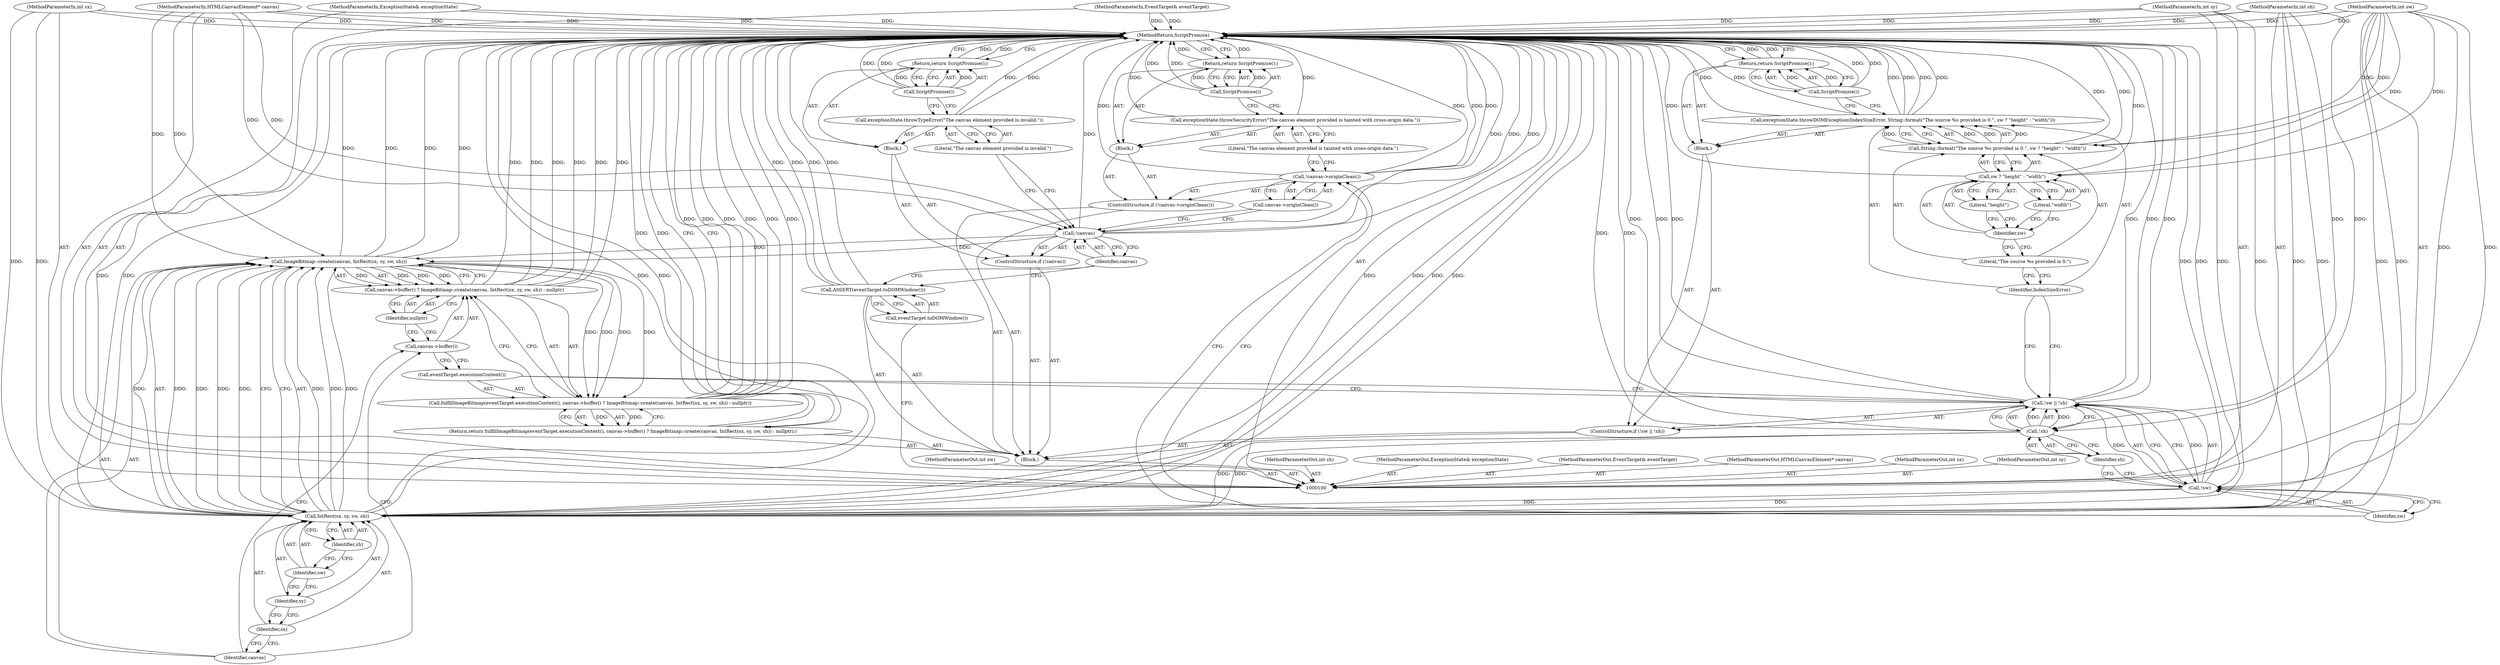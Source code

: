 digraph "0_Chrome_e9c887a80115ddc5c011380f132fe4b36359caf0" {
"1000157" [label="(MethodReturn,ScriptPromise)"];
"1000103" [label="(MethodParameterIn,int sx)"];
"1000238" [label="(MethodParameterOut,int sx)"];
"1000104" [label="(MethodParameterIn,int sy)"];
"1000239" [label="(MethodParameterOut,int sy)"];
"1000105" [label="(MethodParameterIn,int sw)"];
"1000240" [label="(MethodParameterOut,int sw)"];
"1000106" [label="(MethodParameterIn,int sh)"];
"1000241" [label="(MethodParameterOut,int sh)"];
"1000107" [label="(MethodParameterIn,ExceptionState& exceptionState)"];
"1000242" [label="(MethodParameterOut,ExceptionState& exceptionState)"];
"1000101" [label="(MethodParameterIn,EventTarget& eventTarget)"];
"1000236" [label="(MethodParameterOut,EventTarget& eventTarget)"];
"1000102" [label="(MethodParameterIn,HTMLCanvasElement* canvas)"];
"1000237" [label="(MethodParameterOut,HTMLCanvasElement* canvas)"];
"1000124" [label="(Literal,\"The canvas element provided is tainted with cross-origin data.\")"];
"1000123" [label="(Call,exceptionState.throwSecurityError(\"The canvas element provided is tainted with cross-origin data.\"))"];
"1000126" [label="(Call,ScriptPromise())"];
"1000125" [label="(Return,return ScriptPromise();)"];
"1000131" [label="(Call,!sh)"];
"1000132" [label="(Identifier,sh)"];
"1000133" [label="(Block,)"];
"1000127" [label="(ControlStructure,if (!sw || !sh))"];
"1000128" [label="(Call,!sw || !sh)"];
"1000129" [label="(Call,!sw)"];
"1000130" [label="(Identifier,sw)"];
"1000138" [label="(Call,sw ? \"height\" : \"width\")"];
"1000139" [label="(Identifier,sw)"];
"1000140" [label="(Literal,\"height\")"];
"1000141" [label="(Literal,\"width\")"];
"1000135" [label="(Identifier,IndexSizeError)"];
"1000136" [label="(Call,String::format(\"The source %s provided is 0.\", sw ? \"height\" : \"width\"))"];
"1000137" [label="(Literal,\"The source %s provided is 0.\")"];
"1000134" [label="(Call,exceptionState.throwDOMException(IndexSizeError, String::format(\"The source %s provided is 0.\", sw ? \"height\" : \"width\")))"];
"1000143" [label="(Call,ScriptPromise())"];
"1000142" [label="(Return,return ScriptPromise();)"];
"1000150" [label="(Identifier,canvas)"];
"1000151" [label="(Call,IntRect(sx, sy, sw, sh))"];
"1000145" [label="(Call,fulfillImageBitmap(eventTarget.executionContext(), canvas->buffer() ? ImageBitmap::create(canvas, IntRect(sx, sy, sw, sh)) : nullptr))"];
"1000152" [label="(Identifier,sx)"];
"1000153" [label="(Identifier,sy)"];
"1000154" [label="(Identifier,sw)"];
"1000155" [label="(Identifier,sh)"];
"1000156" [label="(Identifier,nullptr)"];
"1000146" [label="(Call,eventTarget.executionContext())"];
"1000144" [label="(Return,return fulfillImageBitmap(eventTarget.executionContext(), canvas->buffer() ? ImageBitmap::create(canvas, IntRect(sx, sy, sw, sh)) : nullptr);)"];
"1000147" [label="(Call,canvas->buffer() ? ImageBitmap::create(canvas, IntRect(sx, sy, sw, sh)) : nullptr)"];
"1000148" [label="(Call,canvas->buffer())"];
"1000149" [label="(Call,ImageBitmap::create(canvas, IntRect(sx, sy, sw, sh)))"];
"1000108" [label="(Block,)"];
"1000110" [label="(Call,eventTarget.toDOMWindow())"];
"1000109" [label="(Call,ASSERT(eventTarget.toDOMWindow()))"];
"1000114" [label="(Block,)"];
"1000111" [label="(ControlStructure,if (!canvas))"];
"1000112" [label="(Call,!canvas)"];
"1000113" [label="(Identifier,canvas)"];
"1000116" [label="(Literal,\"The canvas element provided is invalid.\")"];
"1000115" [label="(Call,exceptionState.throwTypeError(\"The canvas element provided is invalid.\"))"];
"1000118" [label="(Call,ScriptPromise())"];
"1000117" [label="(Return,return ScriptPromise();)"];
"1000122" [label="(Block,)"];
"1000119" [label="(ControlStructure,if (!canvas->originClean()))"];
"1000120" [label="(Call,!canvas->originClean())"];
"1000121" [label="(Call,canvas->originClean())"];
"1000157" -> "1000100"  [label="AST: "];
"1000157" -> "1000117"  [label="CFG: "];
"1000157" -> "1000125"  [label="CFG: "];
"1000157" -> "1000142"  [label="CFG: "];
"1000157" -> "1000144"  [label="CFG: "];
"1000117" -> "1000157"  [label="DDG: "];
"1000144" -> "1000157"  [label="DDG: "];
"1000142" -> "1000157"  [label="DDG: "];
"1000125" -> "1000157"  [label="DDG: "];
"1000104" -> "1000157"  [label="DDG: "];
"1000105" -> "1000157"  [label="DDG: "];
"1000151" -> "1000157"  [label="DDG: "];
"1000151" -> "1000157"  [label="DDG: "];
"1000151" -> "1000157"  [label="DDG: "];
"1000151" -> "1000157"  [label="DDG: "];
"1000118" -> "1000157"  [label="DDG: "];
"1000149" -> "1000157"  [label="DDG: "];
"1000149" -> "1000157"  [label="DDG: "];
"1000145" -> "1000157"  [label="DDG: "];
"1000145" -> "1000157"  [label="DDG: "];
"1000145" -> "1000157"  [label="DDG: "];
"1000128" -> "1000157"  [label="DDG: "];
"1000128" -> "1000157"  [label="DDG: "];
"1000128" -> "1000157"  [label="DDG: "];
"1000129" -> "1000157"  [label="DDG: "];
"1000126" -> "1000157"  [label="DDG: "];
"1000107" -> "1000157"  [label="DDG: "];
"1000123" -> "1000157"  [label="DDG: "];
"1000131" -> "1000157"  [label="DDG: "];
"1000138" -> "1000157"  [label="DDG: "];
"1000103" -> "1000157"  [label="DDG: "];
"1000134" -> "1000157"  [label="DDG: "];
"1000134" -> "1000157"  [label="DDG: "];
"1000134" -> "1000157"  [label="DDG: "];
"1000115" -> "1000157"  [label="DDG: "];
"1000120" -> "1000157"  [label="DDG: "];
"1000120" -> "1000157"  [label="DDG: "];
"1000147" -> "1000157"  [label="DDG: "];
"1000147" -> "1000157"  [label="DDG: "];
"1000147" -> "1000157"  [label="DDG: "];
"1000102" -> "1000157"  [label="DDG: "];
"1000112" -> "1000157"  [label="DDG: "];
"1000112" -> "1000157"  [label="DDG: "];
"1000101" -> "1000157"  [label="DDG: "];
"1000109" -> "1000157"  [label="DDG: "];
"1000109" -> "1000157"  [label="DDG: "];
"1000143" -> "1000157"  [label="DDG: "];
"1000136" -> "1000157"  [label="DDG: "];
"1000106" -> "1000157"  [label="DDG: "];
"1000103" -> "1000100"  [label="AST: "];
"1000103" -> "1000157"  [label="DDG: "];
"1000103" -> "1000151"  [label="DDG: "];
"1000238" -> "1000100"  [label="AST: "];
"1000104" -> "1000100"  [label="AST: "];
"1000104" -> "1000157"  [label="DDG: "];
"1000104" -> "1000151"  [label="DDG: "];
"1000239" -> "1000100"  [label="AST: "];
"1000105" -> "1000100"  [label="AST: "];
"1000105" -> "1000157"  [label="DDG: "];
"1000105" -> "1000129"  [label="DDG: "];
"1000105" -> "1000136"  [label="DDG: "];
"1000105" -> "1000138"  [label="DDG: "];
"1000105" -> "1000151"  [label="DDG: "];
"1000240" -> "1000100"  [label="AST: "];
"1000106" -> "1000100"  [label="AST: "];
"1000106" -> "1000157"  [label="DDG: "];
"1000106" -> "1000131"  [label="DDG: "];
"1000106" -> "1000151"  [label="DDG: "];
"1000241" -> "1000100"  [label="AST: "];
"1000107" -> "1000100"  [label="AST: "];
"1000107" -> "1000157"  [label="DDG: "];
"1000242" -> "1000100"  [label="AST: "];
"1000101" -> "1000100"  [label="AST: "];
"1000101" -> "1000157"  [label="DDG: "];
"1000236" -> "1000100"  [label="AST: "];
"1000102" -> "1000100"  [label="AST: "];
"1000102" -> "1000157"  [label="DDG: "];
"1000102" -> "1000112"  [label="DDG: "];
"1000102" -> "1000149"  [label="DDG: "];
"1000237" -> "1000100"  [label="AST: "];
"1000124" -> "1000123"  [label="AST: "];
"1000124" -> "1000120"  [label="CFG: "];
"1000123" -> "1000124"  [label="CFG: "];
"1000123" -> "1000122"  [label="AST: "];
"1000123" -> "1000124"  [label="CFG: "];
"1000124" -> "1000123"  [label="AST: "];
"1000126" -> "1000123"  [label="CFG: "];
"1000123" -> "1000157"  [label="DDG: "];
"1000126" -> "1000125"  [label="AST: "];
"1000126" -> "1000123"  [label="CFG: "];
"1000125" -> "1000126"  [label="CFG: "];
"1000126" -> "1000157"  [label="DDG: "];
"1000126" -> "1000125"  [label="DDG: "];
"1000125" -> "1000122"  [label="AST: "];
"1000125" -> "1000126"  [label="CFG: "];
"1000126" -> "1000125"  [label="AST: "];
"1000157" -> "1000125"  [label="CFG: "];
"1000125" -> "1000157"  [label="DDG: "];
"1000126" -> "1000125"  [label="DDG: "];
"1000131" -> "1000128"  [label="AST: "];
"1000131" -> "1000132"  [label="CFG: "];
"1000132" -> "1000131"  [label="AST: "];
"1000128" -> "1000131"  [label="CFG: "];
"1000131" -> "1000157"  [label="DDG: "];
"1000131" -> "1000128"  [label="DDG: "];
"1000106" -> "1000131"  [label="DDG: "];
"1000131" -> "1000151"  [label="DDG: "];
"1000132" -> "1000131"  [label="AST: "];
"1000132" -> "1000129"  [label="CFG: "];
"1000131" -> "1000132"  [label="CFG: "];
"1000133" -> "1000127"  [label="AST: "];
"1000134" -> "1000133"  [label="AST: "];
"1000142" -> "1000133"  [label="AST: "];
"1000127" -> "1000108"  [label="AST: "];
"1000128" -> "1000127"  [label="AST: "];
"1000133" -> "1000127"  [label="AST: "];
"1000128" -> "1000127"  [label="AST: "];
"1000128" -> "1000129"  [label="CFG: "];
"1000128" -> "1000131"  [label="CFG: "];
"1000129" -> "1000128"  [label="AST: "];
"1000131" -> "1000128"  [label="AST: "];
"1000135" -> "1000128"  [label="CFG: "];
"1000146" -> "1000128"  [label="CFG: "];
"1000128" -> "1000157"  [label="DDG: "];
"1000128" -> "1000157"  [label="DDG: "];
"1000128" -> "1000157"  [label="DDG: "];
"1000129" -> "1000128"  [label="DDG: "];
"1000131" -> "1000128"  [label="DDG: "];
"1000129" -> "1000128"  [label="AST: "];
"1000129" -> "1000130"  [label="CFG: "];
"1000130" -> "1000129"  [label="AST: "];
"1000132" -> "1000129"  [label="CFG: "];
"1000128" -> "1000129"  [label="CFG: "];
"1000129" -> "1000157"  [label="DDG: "];
"1000129" -> "1000128"  [label="DDG: "];
"1000105" -> "1000129"  [label="DDG: "];
"1000129" -> "1000151"  [label="DDG: "];
"1000130" -> "1000129"  [label="AST: "];
"1000130" -> "1000120"  [label="CFG: "];
"1000129" -> "1000130"  [label="CFG: "];
"1000138" -> "1000136"  [label="AST: "];
"1000138" -> "1000140"  [label="CFG: "];
"1000138" -> "1000141"  [label="CFG: "];
"1000139" -> "1000138"  [label="AST: "];
"1000140" -> "1000138"  [label="AST: "];
"1000141" -> "1000138"  [label="AST: "];
"1000136" -> "1000138"  [label="CFG: "];
"1000138" -> "1000157"  [label="DDG: "];
"1000105" -> "1000138"  [label="DDG: "];
"1000139" -> "1000138"  [label="AST: "];
"1000139" -> "1000137"  [label="CFG: "];
"1000140" -> "1000139"  [label="CFG: "];
"1000141" -> "1000139"  [label="CFG: "];
"1000140" -> "1000138"  [label="AST: "];
"1000140" -> "1000139"  [label="CFG: "];
"1000138" -> "1000140"  [label="CFG: "];
"1000141" -> "1000138"  [label="AST: "];
"1000141" -> "1000139"  [label="CFG: "];
"1000138" -> "1000141"  [label="CFG: "];
"1000135" -> "1000134"  [label="AST: "];
"1000135" -> "1000128"  [label="CFG: "];
"1000137" -> "1000135"  [label="CFG: "];
"1000136" -> "1000134"  [label="AST: "];
"1000136" -> "1000138"  [label="CFG: "];
"1000137" -> "1000136"  [label="AST: "];
"1000138" -> "1000136"  [label="AST: "];
"1000134" -> "1000136"  [label="CFG: "];
"1000136" -> "1000157"  [label="DDG: "];
"1000136" -> "1000134"  [label="DDG: "];
"1000136" -> "1000134"  [label="DDG: "];
"1000105" -> "1000136"  [label="DDG: "];
"1000137" -> "1000136"  [label="AST: "];
"1000137" -> "1000135"  [label="CFG: "];
"1000139" -> "1000137"  [label="CFG: "];
"1000134" -> "1000133"  [label="AST: "];
"1000134" -> "1000136"  [label="CFG: "];
"1000135" -> "1000134"  [label="AST: "];
"1000136" -> "1000134"  [label="AST: "];
"1000143" -> "1000134"  [label="CFG: "];
"1000134" -> "1000157"  [label="DDG: "];
"1000134" -> "1000157"  [label="DDG: "];
"1000134" -> "1000157"  [label="DDG: "];
"1000136" -> "1000134"  [label="DDG: "];
"1000136" -> "1000134"  [label="DDG: "];
"1000143" -> "1000142"  [label="AST: "];
"1000143" -> "1000134"  [label="CFG: "];
"1000142" -> "1000143"  [label="CFG: "];
"1000143" -> "1000157"  [label="DDG: "];
"1000143" -> "1000142"  [label="DDG: "];
"1000142" -> "1000133"  [label="AST: "];
"1000142" -> "1000143"  [label="CFG: "];
"1000143" -> "1000142"  [label="AST: "];
"1000157" -> "1000142"  [label="CFG: "];
"1000142" -> "1000157"  [label="DDG: "];
"1000143" -> "1000142"  [label="DDG: "];
"1000150" -> "1000149"  [label="AST: "];
"1000150" -> "1000148"  [label="CFG: "];
"1000152" -> "1000150"  [label="CFG: "];
"1000151" -> "1000149"  [label="AST: "];
"1000151" -> "1000155"  [label="CFG: "];
"1000152" -> "1000151"  [label="AST: "];
"1000153" -> "1000151"  [label="AST: "];
"1000154" -> "1000151"  [label="AST: "];
"1000155" -> "1000151"  [label="AST: "];
"1000149" -> "1000151"  [label="CFG: "];
"1000151" -> "1000157"  [label="DDG: "];
"1000151" -> "1000157"  [label="DDG: "];
"1000151" -> "1000157"  [label="DDG: "];
"1000151" -> "1000157"  [label="DDG: "];
"1000151" -> "1000149"  [label="DDG: "];
"1000151" -> "1000149"  [label="DDG: "];
"1000151" -> "1000149"  [label="DDG: "];
"1000151" -> "1000149"  [label="DDG: "];
"1000103" -> "1000151"  [label="DDG: "];
"1000104" -> "1000151"  [label="DDG: "];
"1000129" -> "1000151"  [label="DDG: "];
"1000105" -> "1000151"  [label="DDG: "];
"1000131" -> "1000151"  [label="DDG: "];
"1000106" -> "1000151"  [label="DDG: "];
"1000145" -> "1000144"  [label="AST: "];
"1000145" -> "1000147"  [label="CFG: "];
"1000146" -> "1000145"  [label="AST: "];
"1000147" -> "1000145"  [label="AST: "];
"1000144" -> "1000145"  [label="CFG: "];
"1000145" -> "1000157"  [label="DDG: "];
"1000145" -> "1000157"  [label="DDG: "];
"1000145" -> "1000157"  [label="DDG: "];
"1000145" -> "1000144"  [label="DDG: "];
"1000149" -> "1000145"  [label="DDG: "];
"1000149" -> "1000145"  [label="DDG: "];
"1000152" -> "1000151"  [label="AST: "];
"1000152" -> "1000150"  [label="CFG: "];
"1000153" -> "1000152"  [label="CFG: "];
"1000153" -> "1000151"  [label="AST: "];
"1000153" -> "1000152"  [label="CFG: "];
"1000154" -> "1000153"  [label="CFG: "];
"1000154" -> "1000151"  [label="AST: "];
"1000154" -> "1000153"  [label="CFG: "];
"1000155" -> "1000154"  [label="CFG: "];
"1000155" -> "1000151"  [label="AST: "];
"1000155" -> "1000154"  [label="CFG: "];
"1000151" -> "1000155"  [label="CFG: "];
"1000156" -> "1000147"  [label="AST: "];
"1000156" -> "1000148"  [label="CFG: "];
"1000147" -> "1000156"  [label="CFG: "];
"1000146" -> "1000145"  [label="AST: "];
"1000146" -> "1000128"  [label="CFG: "];
"1000148" -> "1000146"  [label="CFG: "];
"1000144" -> "1000108"  [label="AST: "];
"1000144" -> "1000145"  [label="CFG: "];
"1000145" -> "1000144"  [label="AST: "];
"1000157" -> "1000144"  [label="CFG: "];
"1000144" -> "1000157"  [label="DDG: "];
"1000145" -> "1000144"  [label="DDG: "];
"1000147" -> "1000145"  [label="AST: "];
"1000147" -> "1000149"  [label="CFG: "];
"1000147" -> "1000156"  [label="CFG: "];
"1000148" -> "1000147"  [label="AST: "];
"1000149" -> "1000147"  [label="AST: "];
"1000156" -> "1000147"  [label="AST: "];
"1000145" -> "1000147"  [label="CFG: "];
"1000147" -> "1000157"  [label="DDG: "];
"1000147" -> "1000157"  [label="DDG: "];
"1000147" -> "1000157"  [label="DDG: "];
"1000149" -> "1000147"  [label="DDG: "];
"1000149" -> "1000147"  [label="DDG: "];
"1000148" -> "1000147"  [label="AST: "];
"1000148" -> "1000146"  [label="CFG: "];
"1000150" -> "1000148"  [label="CFG: "];
"1000156" -> "1000148"  [label="CFG: "];
"1000149" -> "1000147"  [label="AST: "];
"1000149" -> "1000151"  [label="CFG: "];
"1000150" -> "1000149"  [label="AST: "];
"1000151" -> "1000149"  [label="AST: "];
"1000147" -> "1000149"  [label="CFG: "];
"1000149" -> "1000157"  [label="DDG: "];
"1000149" -> "1000157"  [label="DDG: "];
"1000149" -> "1000145"  [label="DDG: "];
"1000149" -> "1000145"  [label="DDG: "];
"1000149" -> "1000147"  [label="DDG: "];
"1000149" -> "1000147"  [label="DDG: "];
"1000112" -> "1000149"  [label="DDG: "];
"1000102" -> "1000149"  [label="DDG: "];
"1000151" -> "1000149"  [label="DDG: "];
"1000151" -> "1000149"  [label="DDG: "];
"1000151" -> "1000149"  [label="DDG: "];
"1000151" -> "1000149"  [label="DDG: "];
"1000108" -> "1000100"  [label="AST: "];
"1000109" -> "1000108"  [label="AST: "];
"1000111" -> "1000108"  [label="AST: "];
"1000119" -> "1000108"  [label="AST: "];
"1000127" -> "1000108"  [label="AST: "];
"1000144" -> "1000108"  [label="AST: "];
"1000110" -> "1000109"  [label="AST: "];
"1000110" -> "1000100"  [label="CFG: "];
"1000109" -> "1000110"  [label="CFG: "];
"1000109" -> "1000108"  [label="AST: "];
"1000109" -> "1000110"  [label="CFG: "];
"1000110" -> "1000109"  [label="AST: "];
"1000113" -> "1000109"  [label="CFG: "];
"1000109" -> "1000157"  [label="DDG: "];
"1000109" -> "1000157"  [label="DDG: "];
"1000114" -> "1000111"  [label="AST: "];
"1000115" -> "1000114"  [label="AST: "];
"1000117" -> "1000114"  [label="AST: "];
"1000111" -> "1000108"  [label="AST: "];
"1000112" -> "1000111"  [label="AST: "];
"1000114" -> "1000111"  [label="AST: "];
"1000112" -> "1000111"  [label="AST: "];
"1000112" -> "1000113"  [label="CFG: "];
"1000113" -> "1000112"  [label="AST: "];
"1000116" -> "1000112"  [label="CFG: "];
"1000121" -> "1000112"  [label="CFG: "];
"1000112" -> "1000157"  [label="DDG: "];
"1000112" -> "1000157"  [label="DDG: "];
"1000102" -> "1000112"  [label="DDG: "];
"1000112" -> "1000149"  [label="DDG: "];
"1000113" -> "1000112"  [label="AST: "];
"1000113" -> "1000109"  [label="CFG: "];
"1000112" -> "1000113"  [label="CFG: "];
"1000116" -> "1000115"  [label="AST: "];
"1000116" -> "1000112"  [label="CFG: "];
"1000115" -> "1000116"  [label="CFG: "];
"1000115" -> "1000114"  [label="AST: "];
"1000115" -> "1000116"  [label="CFG: "];
"1000116" -> "1000115"  [label="AST: "];
"1000118" -> "1000115"  [label="CFG: "];
"1000115" -> "1000157"  [label="DDG: "];
"1000118" -> "1000117"  [label="AST: "];
"1000118" -> "1000115"  [label="CFG: "];
"1000117" -> "1000118"  [label="CFG: "];
"1000118" -> "1000157"  [label="DDG: "];
"1000118" -> "1000117"  [label="DDG: "];
"1000117" -> "1000114"  [label="AST: "];
"1000117" -> "1000118"  [label="CFG: "];
"1000118" -> "1000117"  [label="AST: "];
"1000157" -> "1000117"  [label="CFG: "];
"1000117" -> "1000157"  [label="DDG: "];
"1000118" -> "1000117"  [label="DDG: "];
"1000122" -> "1000119"  [label="AST: "];
"1000123" -> "1000122"  [label="AST: "];
"1000125" -> "1000122"  [label="AST: "];
"1000119" -> "1000108"  [label="AST: "];
"1000120" -> "1000119"  [label="AST: "];
"1000122" -> "1000119"  [label="AST: "];
"1000120" -> "1000119"  [label="AST: "];
"1000120" -> "1000121"  [label="CFG: "];
"1000121" -> "1000120"  [label="AST: "];
"1000124" -> "1000120"  [label="CFG: "];
"1000130" -> "1000120"  [label="CFG: "];
"1000120" -> "1000157"  [label="DDG: "];
"1000120" -> "1000157"  [label="DDG: "];
"1000121" -> "1000120"  [label="AST: "];
"1000121" -> "1000112"  [label="CFG: "];
"1000120" -> "1000121"  [label="CFG: "];
}
